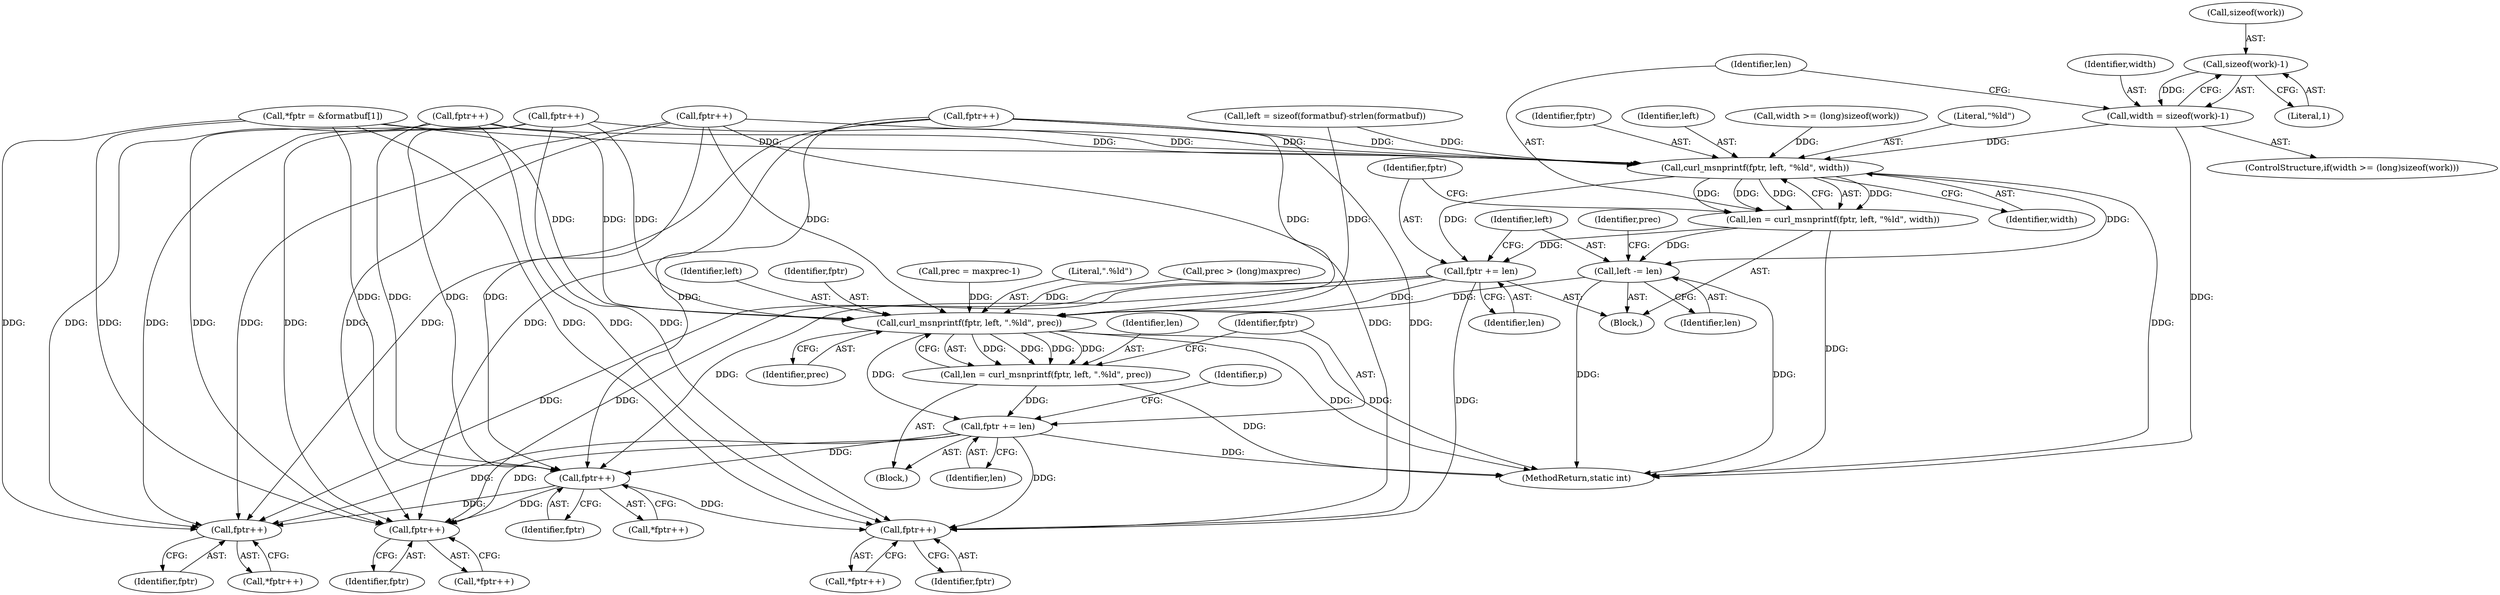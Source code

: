 digraph "0_curl_curl-7_51_0-162-g3ab3c16@API" {
"1001146" [label="(Call,sizeof(work)-1)"];
"1001144" [label="(Call,width = sizeof(work)-1)"];
"1001152" [label="(Call,curl_msnprintf(fptr, left, \"%ld\", width))"];
"1001150" [label="(Call,len = curl_msnprintf(fptr, left, \"%ld\", width))"];
"1001157" [label="(Call,fptr += len)"];
"1001206" [label="(Call,curl_msnprintf(fptr, left, \".%ld\", prec))"];
"1001204" [label="(Call,len = curl_msnprintf(fptr, left, \".%ld\", prec))"];
"1001211" [label="(Call,fptr += len)"];
"1001222" [label="(Call,fptr++)"];
"1001233" [label="(Call,fptr++)"];
"1001254" [label="(Call,fptr++)"];
"1001269" [label="(Call,fptr++)"];
"1001160" [label="(Call,left -= len)"];
"1001150" [label="(Call,len = curl_msnprintf(fptr, left, \"%ld\", width))"];
"1001222" [label="(Call,fptr++)"];
"1001211" [label="(Call,fptr += len)"];
"1001234" [label="(Identifier,fptr)"];
"1001212" [label="(Identifier,fptr)"];
"1001194" [label="(Call,prec > (long)maxprec)"];
"1001156" [label="(Identifier,width)"];
"1001092" [label="(Call,fptr++)"];
"1001152" [label="(Call,curl_msnprintf(fptr, left, \"%ld\", width))"];
"1001145" [label="(Identifier,width)"];
"1000995" [label="(Call,*fptr = &formatbuf[1])"];
"1001165" [label="(Identifier,prec)"];
"1001103" [label="(Call,fptr++)"];
"1001151" [label="(Identifier,len)"];
"1001205" [label="(Identifier,len)"];
"1001155" [label="(Literal,\"%ld\")"];
"1001255" [label="(Identifier,fptr)"];
"1001208" [label="(Identifier,left)"];
"1001114" [label="(Call,fptr++)"];
"1001153" [label="(Identifier,fptr)"];
"1001269" [label="(Call,fptr++)"];
"1001207" [label="(Identifier,fptr)"];
"1001206" [label="(Call,curl_msnprintf(fptr, left, \".%ld\", prec))"];
"1001232" [label="(Call,*fptr++)"];
"1001199" [label="(Call,prec = maxprec-1)"];
"1001386" [label="(MethodReturn,static int)"];
"1001146" [label="(Call,sizeof(work)-1)"];
"1001209" [label="(Literal,\".%ld\")"];
"1001144" [label="(Call,width = sizeof(work)-1)"];
"1001213" [label="(Identifier,len)"];
"1001233" [label="(Call,fptr++)"];
"1001125" [label="(Call,fptr++)"];
"1001154" [label="(Identifier,left)"];
"1001149" [label="(Literal,1)"];
"1001217" [label="(Identifier,p)"];
"1001204" [label="(Call,len = curl_msnprintf(fptr, left, \".%ld\", prec))"];
"1001167" [label="(Block,)"];
"1001268" [label="(Call,*fptr++)"];
"1001147" [label="(Call,sizeof(work))"];
"1001161" [label="(Identifier,left)"];
"1001158" [label="(Identifier,fptr)"];
"1001253" [label="(Call,*fptr++)"];
"1001159" [label="(Identifier,len)"];
"1001160" [label="(Call,left -= len)"];
"1001157" [label="(Call,fptr += len)"];
"1001162" [label="(Identifier,len)"];
"1001136" [label="(Block,)"];
"1001270" [label="(Identifier,fptr)"];
"1001137" [label="(ControlStructure,if(width >= (long)sizeof(work)))"];
"1001002" [label="(Call,left = sizeof(formatbuf)-strlen(formatbuf))"];
"1001254" [label="(Call,fptr++)"];
"1001138" [label="(Call,width >= (long)sizeof(work))"];
"1001210" [label="(Identifier,prec)"];
"1001221" [label="(Call,*fptr++)"];
"1001223" [label="(Identifier,fptr)"];
"1001146" -> "1001144"  [label="AST: "];
"1001146" -> "1001149"  [label="CFG: "];
"1001147" -> "1001146"  [label="AST: "];
"1001149" -> "1001146"  [label="AST: "];
"1001144" -> "1001146"  [label="CFG: "];
"1001146" -> "1001144"  [label="DDG: "];
"1001144" -> "1001137"  [label="AST: "];
"1001145" -> "1001144"  [label="AST: "];
"1001151" -> "1001144"  [label="CFG: "];
"1001144" -> "1001386"  [label="DDG: "];
"1001144" -> "1001152"  [label="DDG: "];
"1001152" -> "1001150"  [label="AST: "];
"1001152" -> "1001156"  [label="CFG: "];
"1001153" -> "1001152"  [label="AST: "];
"1001154" -> "1001152"  [label="AST: "];
"1001155" -> "1001152"  [label="AST: "];
"1001156" -> "1001152"  [label="AST: "];
"1001150" -> "1001152"  [label="CFG: "];
"1001152" -> "1001386"  [label="DDG: "];
"1001152" -> "1001150"  [label="DDG: "];
"1001152" -> "1001150"  [label="DDG: "];
"1001152" -> "1001150"  [label="DDG: "];
"1001152" -> "1001150"  [label="DDG: "];
"1000995" -> "1001152"  [label="DDG: "];
"1001103" -> "1001152"  [label="DDG: "];
"1001114" -> "1001152"  [label="DDG: "];
"1001125" -> "1001152"  [label="DDG: "];
"1001092" -> "1001152"  [label="DDG: "];
"1001002" -> "1001152"  [label="DDG: "];
"1001138" -> "1001152"  [label="DDG: "];
"1001152" -> "1001157"  [label="DDG: "];
"1001152" -> "1001160"  [label="DDG: "];
"1001150" -> "1001136"  [label="AST: "];
"1001151" -> "1001150"  [label="AST: "];
"1001158" -> "1001150"  [label="CFG: "];
"1001150" -> "1001386"  [label="DDG: "];
"1001150" -> "1001157"  [label="DDG: "];
"1001150" -> "1001160"  [label="DDG: "];
"1001157" -> "1001136"  [label="AST: "];
"1001157" -> "1001159"  [label="CFG: "];
"1001158" -> "1001157"  [label="AST: "];
"1001159" -> "1001157"  [label="AST: "];
"1001161" -> "1001157"  [label="CFG: "];
"1001157" -> "1001206"  [label="DDG: "];
"1001157" -> "1001222"  [label="DDG: "];
"1001157" -> "1001233"  [label="DDG: "];
"1001157" -> "1001254"  [label="DDG: "];
"1001157" -> "1001269"  [label="DDG: "];
"1001206" -> "1001204"  [label="AST: "];
"1001206" -> "1001210"  [label="CFG: "];
"1001207" -> "1001206"  [label="AST: "];
"1001208" -> "1001206"  [label="AST: "];
"1001209" -> "1001206"  [label="AST: "];
"1001210" -> "1001206"  [label="AST: "];
"1001204" -> "1001206"  [label="CFG: "];
"1001206" -> "1001386"  [label="DDG: "];
"1001206" -> "1001386"  [label="DDG: "];
"1001206" -> "1001204"  [label="DDG: "];
"1001206" -> "1001204"  [label="DDG: "];
"1001206" -> "1001204"  [label="DDG: "];
"1001206" -> "1001204"  [label="DDG: "];
"1000995" -> "1001206"  [label="DDG: "];
"1001103" -> "1001206"  [label="DDG: "];
"1001114" -> "1001206"  [label="DDG: "];
"1001125" -> "1001206"  [label="DDG: "];
"1001092" -> "1001206"  [label="DDG: "];
"1001002" -> "1001206"  [label="DDG: "];
"1001160" -> "1001206"  [label="DDG: "];
"1001199" -> "1001206"  [label="DDG: "];
"1001194" -> "1001206"  [label="DDG: "];
"1001206" -> "1001211"  [label="DDG: "];
"1001204" -> "1001167"  [label="AST: "];
"1001205" -> "1001204"  [label="AST: "];
"1001212" -> "1001204"  [label="CFG: "];
"1001204" -> "1001386"  [label="DDG: "];
"1001204" -> "1001211"  [label="DDG: "];
"1001211" -> "1001167"  [label="AST: "];
"1001211" -> "1001213"  [label="CFG: "];
"1001212" -> "1001211"  [label="AST: "];
"1001213" -> "1001211"  [label="AST: "];
"1001217" -> "1001211"  [label="CFG: "];
"1001211" -> "1001386"  [label="DDG: "];
"1001211" -> "1001222"  [label="DDG: "];
"1001211" -> "1001233"  [label="DDG: "];
"1001211" -> "1001254"  [label="DDG: "];
"1001211" -> "1001269"  [label="DDG: "];
"1001222" -> "1001221"  [label="AST: "];
"1001222" -> "1001223"  [label="CFG: "];
"1001223" -> "1001222"  [label="AST: "];
"1001221" -> "1001222"  [label="CFG: "];
"1000995" -> "1001222"  [label="DDG: "];
"1001103" -> "1001222"  [label="DDG: "];
"1001114" -> "1001222"  [label="DDG: "];
"1001125" -> "1001222"  [label="DDG: "];
"1001092" -> "1001222"  [label="DDG: "];
"1001222" -> "1001233"  [label="DDG: "];
"1001222" -> "1001254"  [label="DDG: "];
"1001222" -> "1001269"  [label="DDG: "];
"1001233" -> "1001232"  [label="AST: "];
"1001233" -> "1001234"  [label="CFG: "];
"1001234" -> "1001233"  [label="AST: "];
"1001232" -> "1001233"  [label="CFG: "];
"1000995" -> "1001233"  [label="DDG: "];
"1001103" -> "1001233"  [label="DDG: "];
"1001114" -> "1001233"  [label="DDG: "];
"1001125" -> "1001233"  [label="DDG: "];
"1001092" -> "1001233"  [label="DDG: "];
"1001254" -> "1001253"  [label="AST: "];
"1001254" -> "1001255"  [label="CFG: "];
"1001255" -> "1001254"  [label="AST: "];
"1001253" -> "1001254"  [label="CFG: "];
"1000995" -> "1001254"  [label="DDG: "];
"1001103" -> "1001254"  [label="DDG: "];
"1001114" -> "1001254"  [label="DDG: "];
"1001125" -> "1001254"  [label="DDG: "];
"1001092" -> "1001254"  [label="DDG: "];
"1001269" -> "1001268"  [label="AST: "];
"1001269" -> "1001270"  [label="CFG: "];
"1001270" -> "1001269"  [label="AST: "];
"1001268" -> "1001269"  [label="CFG: "];
"1000995" -> "1001269"  [label="DDG: "];
"1001103" -> "1001269"  [label="DDG: "];
"1001114" -> "1001269"  [label="DDG: "];
"1001125" -> "1001269"  [label="DDG: "];
"1001092" -> "1001269"  [label="DDG: "];
"1001160" -> "1001136"  [label="AST: "];
"1001160" -> "1001162"  [label="CFG: "];
"1001161" -> "1001160"  [label="AST: "];
"1001162" -> "1001160"  [label="AST: "];
"1001165" -> "1001160"  [label="CFG: "];
"1001160" -> "1001386"  [label="DDG: "];
"1001160" -> "1001386"  [label="DDG: "];
}
